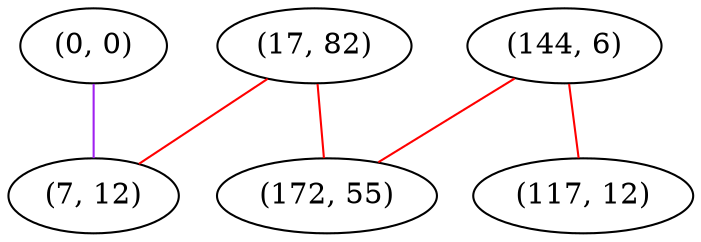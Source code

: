 graph "" {
"(17, 82)";
"(144, 6)";
"(0, 0)";
"(7, 12)";
"(172, 55)";
"(117, 12)";
"(17, 82)" -- "(7, 12)"  [color=red, key=0, weight=1];
"(17, 82)" -- "(172, 55)"  [color=red, key=0, weight=1];
"(144, 6)" -- "(172, 55)"  [color=red, key=0, weight=1];
"(144, 6)" -- "(117, 12)"  [color=red, key=0, weight=1];
"(0, 0)" -- "(7, 12)"  [color=purple, key=0, weight=4];
}
